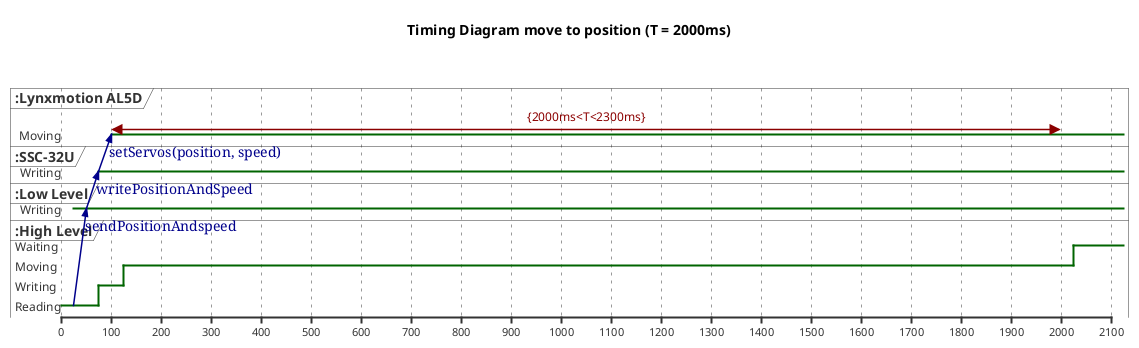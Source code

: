 @startuml
' left to right direction

scale 100 as 50 pixels

title 
Timing Diagram move to position (T = 2000ms)


end title

robust ":Lynxmotion AL5D" as LA
robust ":SSC-32U" as SC
robust ":Low Level" as LL
robust ":High Level" as HL

@LA

100 is Moving

@100 <-> @+1900 : {2000ms<T<2300ms}

@SC

75 is Writing

SC -> LA@+25 : setServos(position, speed)

@LL

25 is Writing
@+25
LL -> SC@+25 : writePositionAndSpeed

@HL

0 is Reading
@+25
HL -> LL@+25 : sendPositionAndspeed
+50 is Writing
+50 is Moving
+1900 is Waiting

@enduml